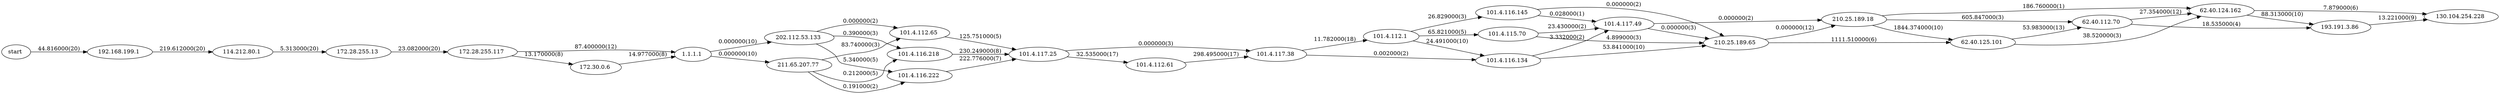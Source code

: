 digraph G {
	 rankdir=LR;
	router0 -> router1 [ label = "44.816000(20)"];
	router1 -> router2 [ label = "219.612000(20)"];
	router2 -> router3 [ label = "5.313000(20)"];
	router3 -> router4 [ label = "23.082000(20)"];
	router4 -> router5 [ label = "13.170000(8)"];
	router5 -> router6 [ label = "14.977000(8)"];
	router6 -> router7 [ label = "0.000000(10)"];
	router7 -> router8 [ label = "0.212000(5)"];
	router8 -> router9 [ label = "230.249000(8)"];
	router9 -> router10 [ label = "32.535000(17)"];
	router10 -> router11 [ label = "298.495000(17)"];
	router11 -> router12 [ label = "0.002000(2)"];
	router12 -> router13 [ label = "3.332000(2)"];
	router13 -> router14 [ label = "0.000000(3)"];
	router14 -> router15 [ label = "0.000000(12)"];
	router15 -> router16 [ label = "605.847000(3)"];
	router16 -> router17 [ label = "27.354000(12)"];
	router17 -> router18 [ label = "7.879000(6)"];
	router6 -> router19 [ label = "0.000000(10)"];
	router19 -> router8 [ label = "0.390000(3)"];
	router11 -> router20 [ label = "11.782000(18)"];
	router20 -> router21 [ label = "65.821000(5)"];
	router21 -> router14 [ label = "4.899000(3)"];
	router15 -> router22 [ label = "1844.374000(10)"];
	router22 -> router16 [ label = "53.983000(13)"];
	router20 -> router12 [ label = "24.491000(10)"];
	router12 -> router14 [ label = "53.841000(10)"];
	router4 -> router6 [ label = "87.400000(12)"];
	router21 -> router13 [ label = "23.430000(2)"];
	router14 -> router22 [ label = "1111.510000(6)"];
	router17 -> router23 [ label = "88.313000(10)"];
	router7 -> router24 [ label = "83.740000(3)"];
	router24 -> router9 [ label = "125.751000(5)"];
	router16 -> router23 [ label = "18.535000(4)"];
	router19 -> router25 [ label = "5.340000(5)"];
	router25 -> router9 [ label = "222.776000(7)"];
	router9 -> router11 [ label = "0.000000(3)"];
	router23 -> router18 [ label = "13.221000(9)"];
	router22 -> router17 [ label = "38.520000(3)"];
	router7 -> router25 [ label = "0.191000(2)"];
	router13 -> router15 [ label = "0.000000(2)"];
	router19 -> router24 [ label = "0.000000(2)"];
	router20 -> router26 [ label = "26.829000(3)"];
	router26 -> router14 [ label = "0.000000(2)"];
	router15 -> router17 [ label = "186.760000(1)"];
	router26 -> router13 [ label = "0.028000(1)"];
	router0 [label="start "]
	router1 [label="192.168.199.1 "]
	router2 [label="114.212.80.1 "]
	router3 [label="172.28.255.13 "]
	router4 [label="172.28.255.117 "]
	router5 [label="172.30.0.6 "]
	router6 [label="1.1.1.1 "]
	router7 [label="211.65.207.77 "]
	router8 [label="101.4.116.218 "]
	router9 [label="101.4.117.25 "]
	router10 [label="101.4.112.61 "]
	router11 [label="101.4.117.38 "]
	router12 [label="101.4.116.134 "]
	router13 [label="101.4.117.49 "]
	router14 [label="210.25.189.65 "]
	router15 [label="210.25.189.18 "]
	router16 [label="62.40.112.70 "]
	router17 [label="62.40.124.162 "]
	router18 [label="130.104.254.228 "]
	router19 [label="202.112.53.133 "]
	router20 [label="101.4.112.1 "]
	router21 [label="101.4.115.70 "]
	router22 [label="62.40.125.101 "]
	router23 [label="193.191.3.86 "]
	router24 [label="101.4.112.65 "]
	router25 [label="101.4.116.222 "]
	router26 [label="101.4.116.145 "]
}
